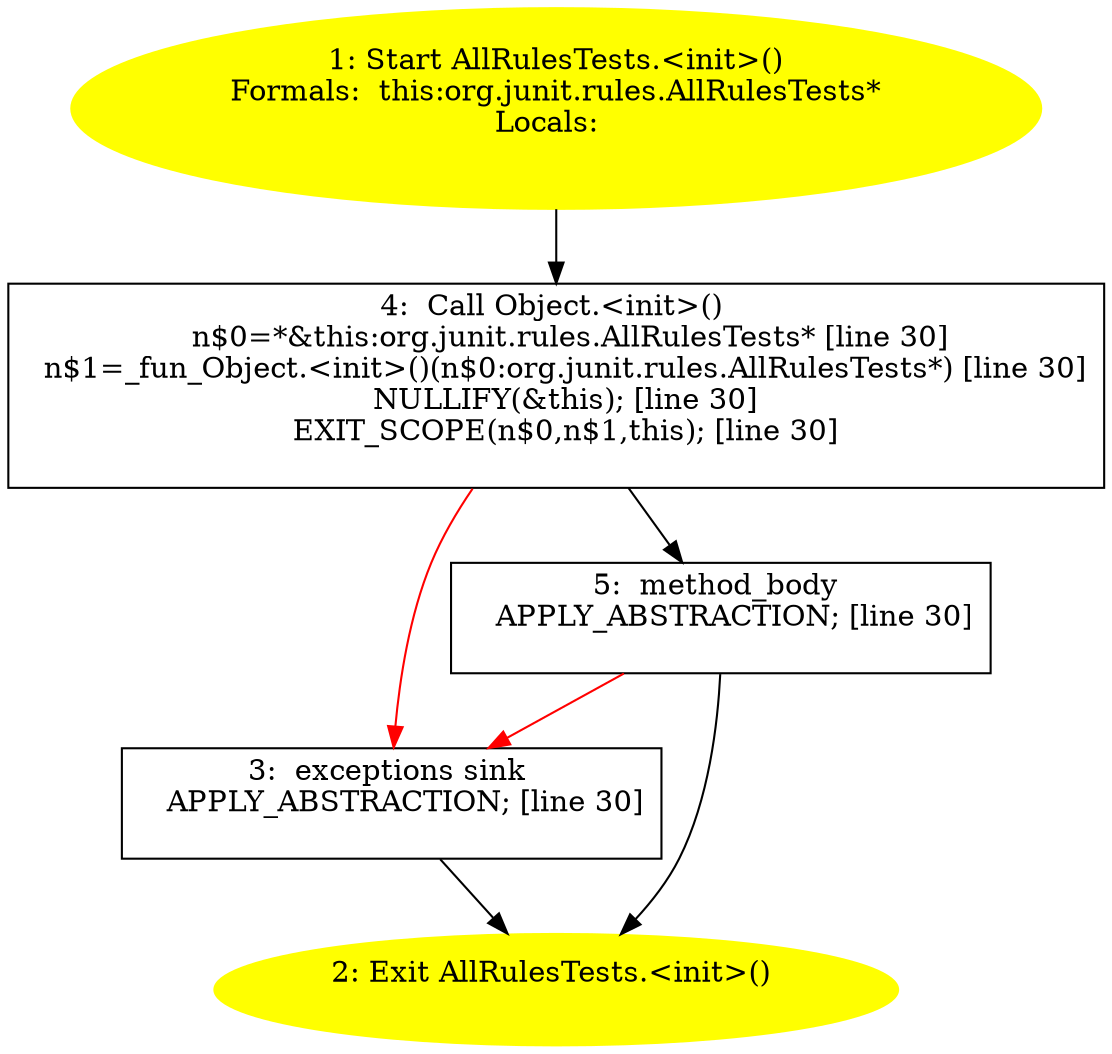 /* @generated */
digraph cfg {
"org.junit.rules.AllRulesTests.<init>().6a15ddf7ec4e2f17a8dca86fbc2d9e07_1" [label="1: Start AllRulesTests.<init>()\nFormals:  this:org.junit.rules.AllRulesTests*\nLocals:  \n  " color=yellow style=filled]
	

	 "org.junit.rules.AllRulesTests.<init>().6a15ddf7ec4e2f17a8dca86fbc2d9e07_1" -> "org.junit.rules.AllRulesTests.<init>().6a15ddf7ec4e2f17a8dca86fbc2d9e07_4" ;
"org.junit.rules.AllRulesTests.<init>().6a15ddf7ec4e2f17a8dca86fbc2d9e07_2" [label="2: Exit AllRulesTests.<init>() \n  " color=yellow style=filled]
	

"org.junit.rules.AllRulesTests.<init>().6a15ddf7ec4e2f17a8dca86fbc2d9e07_3" [label="3:  exceptions sink \n   APPLY_ABSTRACTION; [line 30]\n " shape="box"]
	

	 "org.junit.rules.AllRulesTests.<init>().6a15ddf7ec4e2f17a8dca86fbc2d9e07_3" -> "org.junit.rules.AllRulesTests.<init>().6a15ddf7ec4e2f17a8dca86fbc2d9e07_2" ;
"org.junit.rules.AllRulesTests.<init>().6a15ddf7ec4e2f17a8dca86fbc2d9e07_4" [label="4:  Call Object.<init>() \n   n$0=*&this:org.junit.rules.AllRulesTests* [line 30]\n  n$1=_fun_Object.<init>()(n$0:org.junit.rules.AllRulesTests*) [line 30]\n  NULLIFY(&this); [line 30]\n  EXIT_SCOPE(n$0,n$1,this); [line 30]\n " shape="box"]
	

	 "org.junit.rules.AllRulesTests.<init>().6a15ddf7ec4e2f17a8dca86fbc2d9e07_4" -> "org.junit.rules.AllRulesTests.<init>().6a15ddf7ec4e2f17a8dca86fbc2d9e07_5" ;
	 "org.junit.rules.AllRulesTests.<init>().6a15ddf7ec4e2f17a8dca86fbc2d9e07_4" -> "org.junit.rules.AllRulesTests.<init>().6a15ddf7ec4e2f17a8dca86fbc2d9e07_3" [color="red" ];
"org.junit.rules.AllRulesTests.<init>().6a15ddf7ec4e2f17a8dca86fbc2d9e07_5" [label="5:  method_body \n   APPLY_ABSTRACTION; [line 30]\n " shape="box"]
	

	 "org.junit.rules.AllRulesTests.<init>().6a15ddf7ec4e2f17a8dca86fbc2d9e07_5" -> "org.junit.rules.AllRulesTests.<init>().6a15ddf7ec4e2f17a8dca86fbc2d9e07_2" ;
	 "org.junit.rules.AllRulesTests.<init>().6a15ddf7ec4e2f17a8dca86fbc2d9e07_5" -> "org.junit.rules.AllRulesTests.<init>().6a15ddf7ec4e2f17a8dca86fbc2d9e07_3" [color="red" ];
}
